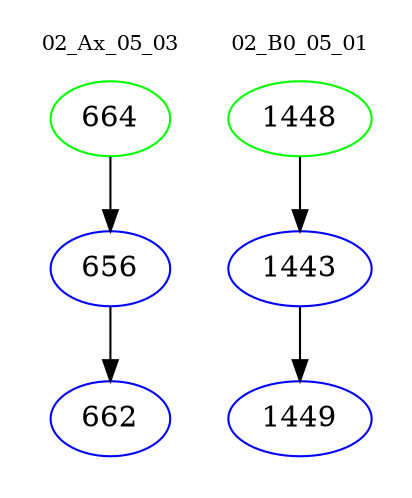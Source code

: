 digraph{
subgraph cluster_0 {
color = white
label = "02_Ax_05_03";
fontsize=10;
T0_664 [label="664", color="green"]
T0_664 -> T0_656 [color="black"]
T0_656 [label="656", color="blue"]
T0_656 -> T0_662 [color="black"]
T0_662 [label="662", color="blue"]
}
subgraph cluster_1 {
color = white
label = "02_B0_05_01";
fontsize=10;
T1_1448 [label="1448", color="green"]
T1_1448 -> T1_1443 [color="black"]
T1_1443 [label="1443", color="blue"]
T1_1443 -> T1_1449 [color="black"]
T1_1449 [label="1449", color="blue"]
}
}
